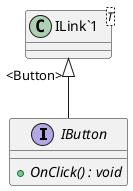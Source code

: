 @startuml
interface IButton {
    + {abstract} OnClick() : void
}
class "ILink`1"<T> {
}
"ILink`1" "<Button>" <|-- IButton
@enduml
